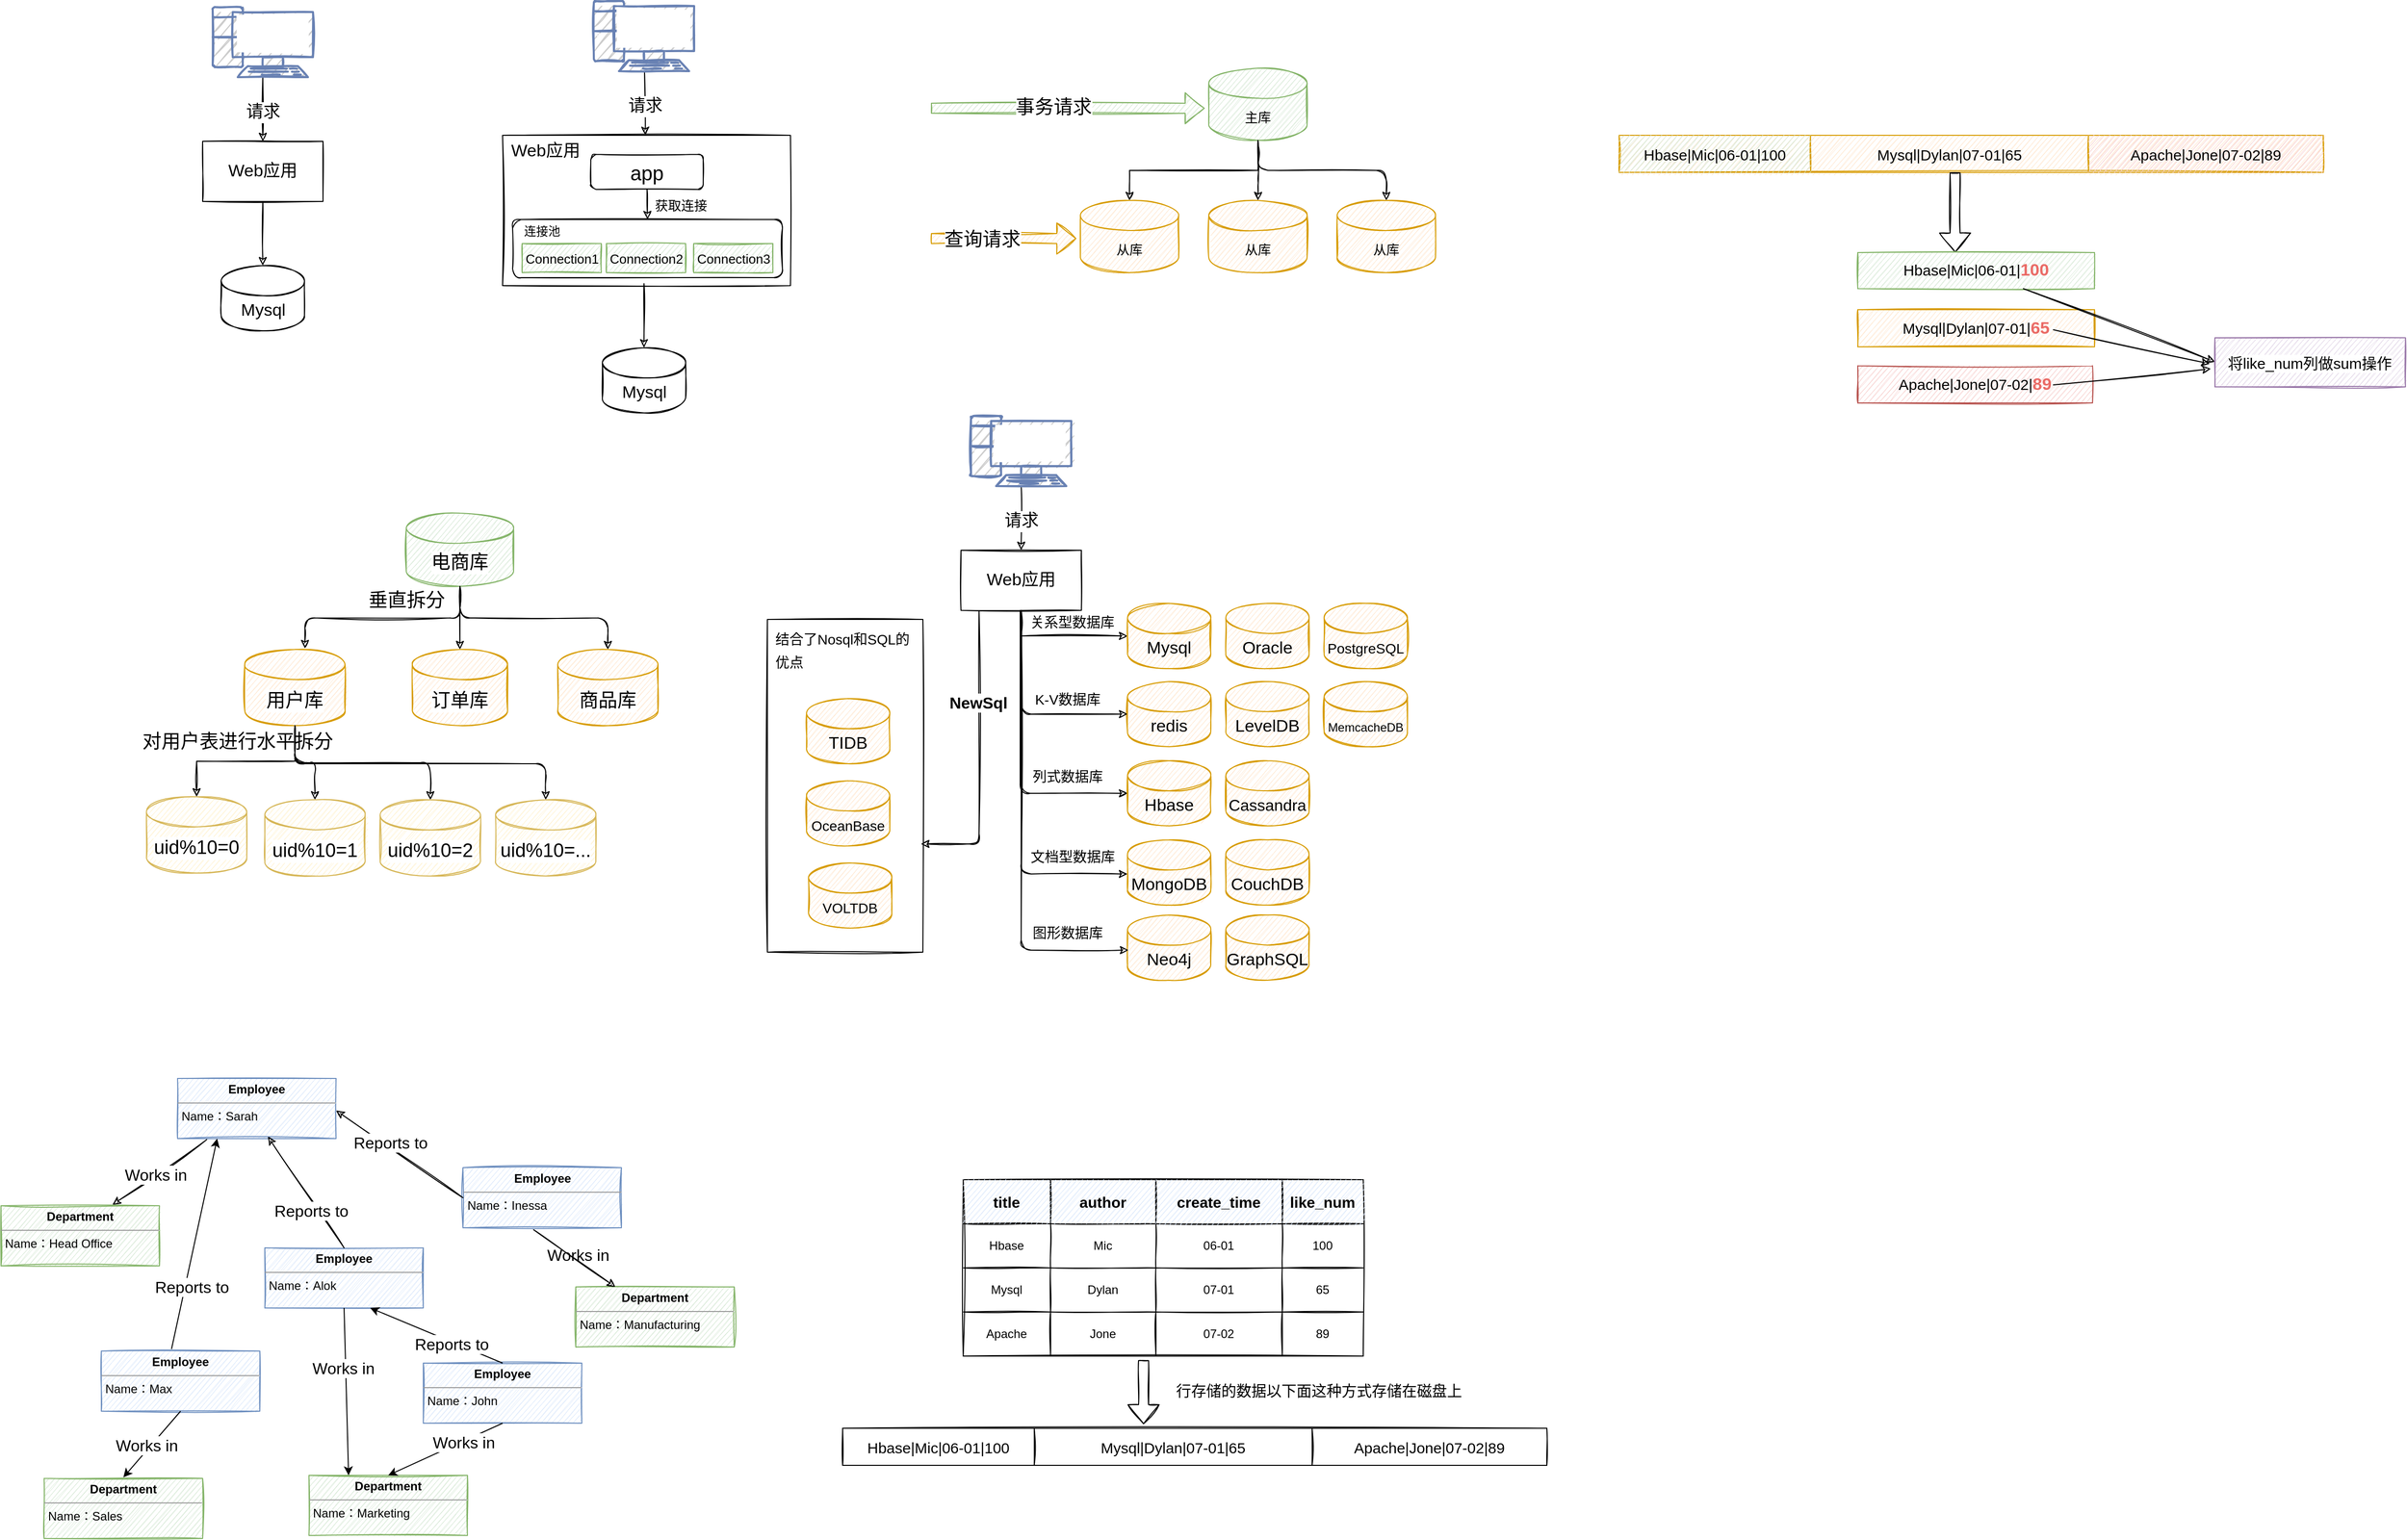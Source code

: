 <mxfile version="14.8.0" type="github">
  <diagram id="qKX1--xFgHHBexEKRUjf" name="Page-1">
    <mxGraphModel dx="1822" dy="762" grid="0" gridSize="10" guides="1" tooltips="1" connect="1" arrows="1" fold="1" page="0" pageScale="1" pageWidth="827" pageHeight="1169" math="0" shadow="0">
      <root>
        <mxCell id="0" />
        <mxCell id="1" parent="0" />
        <mxCell id="s5Ump-VfHsAbrPqj1HHM-192" value="" style="shape=table;html=1;whiteSpace=wrap;startSize=0;container=1;collapsible=0;childLayout=tableLayout;shadow=0;labelBackgroundColor=#ffffff;sketch=1;fontSize=15;align=left;fillColor=#f8cecc;strokeColor=#b85450;" vertex="1" parent="1">
          <mxGeometry x="1489" y="407" width="234" height="37" as="geometry" />
        </mxCell>
        <mxCell id="s5Ump-VfHsAbrPqj1HHM-193" value="" style="shape=partialRectangle;html=1;whiteSpace=wrap;collapsible=0;dropTarget=0;pointerEvents=0;fillColor=none;top=0;left=0;bottom=0;right=0;points=[[0,0.5],[1,0.5]];portConstraint=eastwest;" vertex="1" parent="s5Ump-VfHsAbrPqj1HHM-192">
          <mxGeometry width="234" height="37" as="geometry" />
        </mxCell>
        <mxCell id="s5Ump-VfHsAbrPqj1HHM-196" value="Apache|Jone|07-02|&lt;b&gt;&lt;font style=&quot;font-size: 17px&quot; color=&quot;#ea6b66&quot;&gt;89&lt;/font&gt;&lt;/b&gt;" style="shape=partialRectangle;html=1;whiteSpace=wrap;connectable=0;fillColor=none;top=0;left=0;bottom=0;right=0;overflow=hidden;fontSize=15;" vertex="1" parent="s5Ump-VfHsAbrPqj1HHM-193">
          <mxGeometry width="234" height="37" as="geometry" />
        </mxCell>
        <mxCell id="s5Ump-VfHsAbrPqj1HHM-95" value="" style="rounded=0;whiteSpace=wrap;html=1;shadow=0;labelBackgroundColor=none;sketch=1;fontSize=19;" vertex="1" parent="1">
          <mxGeometry x="402" y="660" width="155" height="332" as="geometry" />
        </mxCell>
        <mxCell id="s5Ump-VfHsAbrPqj1HHM-4" value="" style="rounded=0;orthogonalLoop=1;jettySize=auto;html=1;sketch=1;" edge="1" parent="1" source="s5Ump-VfHsAbrPqj1HHM-2" target="s5Ump-VfHsAbrPqj1HHM-3">
          <mxGeometry relative="1" as="geometry" />
        </mxCell>
        <mxCell id="s5Ump-VfHsAbrPqj1HHM-5" value="请求" style="edgeLabel;html=1;align=center;verticalAlign=middle;resizable=0;points=[];fontSize=17;" vertex="1" connectable="0" parent="s5Ump-VfHsAbrPqj1HHM-4">
          <mxGeometry x="-0.447" y="1" relative="1" as="geometry">
            <mxPoint x="-1" y="17" as="offset" />
          </mxGeometry>
        </mxCell>
        <mxCell id="s5Ump-VfHsAbrPqj1HHM-2" value="" style="fontColor=#0066CC;verticalAlign=top;verticalLabelPosition=bottom;labelPosition=center;align=center;html=1;outlineConnect=0;fillColor=#CCCCCC;strokeColor=#6881B3;gradientColor=none;gradientDirection=north;strokeWidth=2;shape=mxgraph.networks.pc;sketch=1;shadow=0;" vertex="1" parent="1">
          <mxGeometry x="-151" y="49" width="100" height="70" as="geometry" />
        </mxCell>
        <mxCell id="s5Ump-VfHsAbrPqj1HHM-7" value="" style="edgeStyle=none;rounded=0;sketch=1;orthogonalLoop=1;jettySize=auto;html=1;fontSize=17;" edge="1" parent="1" source="s5Ump-VfHsAbrPqj1HHM-3" target="s5Ump-VfHsAbrPqj1HHM-6">
          <mxGeometry relative="1" as="geometry" />
        </mxCell>
        <mxCell id="s5Ump-VfHsAbrPqj1HHM-3" value="&lt;font style=&quot;font-size: 17px&quot;&gt;Web应用&lt;/font&gt;" style="rounded=0;whiteSpace=wrap;html=1;shadow=0;sketch=1;" vertex="1" parent="1">
          <mxGeometry x="-161" y="183" width="120" height="60" as="geometry" />
        </mxCell>
        <mxCell id="s5Ump-VfHsAbrPqj1HHM-6" value="Mysql" style="shape=cylinder3;whiteSpace=wrap;html=1;boundedLbl=1;backgroundOutline=1;size=15;shadow=0;sketch=1;fontSize=17;" vertex="1" parent="1">
          <mxGeometry x="-142.5" y="307" width="83" height="65" as="geometry" />
        </mxCell>
        <mxCell id="s5Ump-VfHsAbrPqj1HHM-8" value="" style="rounded=0;orthogonalLoop=1;jettySize=auto;html=1;sketch=1;" edge="1" parent="1" source="s5Ump-VfHsAbrPqj1HHM-10" target="s5Ump-VfHsAbrPqj1HHM-12">
          <mxGeometry relative="1" as="geometry" />
        </mxCell>
        <mxCell id="s5Ump-VfHsAbrPqj1HHM-9" value="请求" style="edgeLabel;html=1;align=center;verticalAlign=middle;resizable=0;points=[];fontSize=17;" vertex="1" connectable="0" parent="s5Ump-VfHsAbrPqj1HHM-8">
          <mxGeometry x="-0.447" y="1" relative="1" as="geometry">
            <mxPoint x="-1" y="17" as="offset" />
          </mxGeometry>
        </mxCell>
        <mxCell id="s5Ump-VfHsAbrPqj1HHM-10" value="" style="fontColor=#0066CC;verticalAlign=top;verticalLabelPosition=bottom;labelPosition=center;align=center;html=1;outlineConnect=0;fillColor=#CCCCCC;strokeColor=#6881B3;gradientColor=none;gradientDirection=north;strokeWidth=2;shape=mxgraph.networks.pc;sketch=1;shadow=0;" vertex="1" parent="1">
          <mxGeometry x="229" y="43" width="100" height="70" as="geometry" />
        </mxCell>
        <mxCell id="s5Ump-VfHsAbrPqj1HHM-12" value="" style="rounded=0;whiteSpace=wrap;html=1;shadow=0;sketch=1;" vertex="1" parent="1">
          <mxGeometry x="138" y="177" width="287" height="150" as="geometry" />
        </mxCell>
        <mxCell id="s5Ump-VfHsAbrPqj1HHM-14" value="" style="edgeStyle=none;rounded=0;sketch=1;orthogonalLoop=1;jettySize=auto;html=1;fontSize=17;" edge="1" parent="1" target="s5Ump-VfHsAbrPqj1HHM-15">
          <mxGeometry relative="1" as="geometry">
            <mxPoint x="279" y="325" as="sourcePoint" />
          </mxGeometry>
        </mxCell>
        <mxCell id="s5Ump-VfHsAbrPqj1HHM-15" value="Mysql" style="shape=cylinder3;whiteSpace=wrap;html=1;boundedLbl=1;backgroundOutline=1;size=15;shadow=0;sketch=1;fontSize=17;" vertex="1" parent="1">
          <mxGeometry x="237.5" y="389" width="83" height="65" as="geometry" />
        </mxCell>
        <mxCell id="s5Ump-VfHsAbrPqj1HHM-16" value="&#xa;&#xa;&lt;span style=&quot;color: rgb(0, 0, 0); font-family: helvetica; font-size: 17px; font-style: normal; font-weight: 400; letter-spacing: normal; text-align: center; text-indent: 0px; text-transform: none; word-spacing: 0px; background-color: rgb(255, 255, 255); display: inline; float: none;&quot;&gt;Web应用&lt;/span&gt;&#xa;&#xa;" style="text;html=1;strokeColor=none;fillColor=none;align=center;verticalAlign=middle;whiteSpace=wrap;rounded=0;shadow=0;sketch=1;fontSize=17;" vertex="1" parent="1">
          <mxGeometry x="144" y="182" width="74" height="22" as="geometry" />
        </mxCell>
        <mxCell id="s5Ump-VfHsAbrPqj1HHM-17" value="" style="rounded=1;whiteSpace=wrap;html=1;shadow=0;sketch=1;fontSize=17;" vertex="1" parent="1">
          <mxGeometry x="148" y="261" width="269" height="58" as="geometry" />
        </mxCell>
        <mxCell id="s5Ump-VfHsAbrPqj1HHM-18" value="Connection1" style="rounded=0;whiteSpace=wrap;html=1;shadow=0;sketch=1;fontSize=13;fillColor=#d5e8d4;strokeColor=#82b366;" vertex="1" parent="1">
          <mxGeometry x="157.5" y="285" width="79" height="29" as="geometry" />
        </mxCell>
        <mxCell id="s5Ump-VfHsAbrPqj1HHM-19" value="Connection2" style="rounded=0;whiteSpace=wrap;html=1;shadow=0;sketch=1;fontSize=13;fillColor=#d5e8d4;strokeColor=#82b366;" vertex="1" parent="1">
          <mxGeometry x="241.5" y="285" width="79" height="29" as="geometry" />
        </mxCell>
        <mxCell id="s5Ump-VfHsAbrPqj1HHM-20" value="Connection3" style="rounded=0;whiteSpace=wrap;html=1;shadow=0;sketch=1;fontSize=13;fillColor=#d5e8d4;strokeColor=#82b366;" vertex="1" parent="1">
          <mxGeometry x="328.5" y="285" width="79" height="29" as="geometry" />
        </mxCell>
        <mxCell id="s5Ump-VfHsAbrPqj1HHM-24" value="&lt;font style=&quot;font-size: 12px&quot;&gt;连接池&lt;/font&gt;" style="text;html=1;strokeColor=none;fillColor=none;align=center;verticalAlign=middle;whiteSpace=wrap;rounded=0;shadow=0;sketch=1;fontSize=17;" vertex="1" parent="1">
          <mxGeometry x="155" y="263" width="45" height="18" as="geometry" />
        </mxCell>
        <mxCell id="s5Ump-VfHsAbrPqj1HHM-25" value="&lt;font style=&quot;font-size: 20px&quot;&gt;app&lt;/font&gt;" style="rounded=1;whiteSpace=wrap;html=1;shadow=0;sketch=1;fontSize=13;" vertex="1" parent="1">
          <mxGeometry x="226" y="196" width="112" height="35" as="geometry" />
        </mxCell>
        <mxCell id="s5Ump-VfHsAbrPqj1HHM-26" value="" style="endArrow=classic;html=1;fontSize=13;exitX=0.5;exitY=1;exitDx=0;exitDy=0;entryX=0.5;entryY=0;entryDx=0;entryDy=0;sketch=1;" edge="1" parent="1" source="s5Ump-VfHsAbrPqj1HHM-25" target="s5Ump-VfHsAbrPqj1HHM-17">
          <mxGeometry width="50" height="50" relative="1" as="geometry">
            <mxPoint x="581" y="278" as="sourcePoint" />
            <mxPoint x="631" y="228" as="targetPoint" />
          </mxGeometry>
        </mxCell>
        <mxCell id="s5Ump-VfHsAbrPqj1HHM-27" value="获取连接" style="text;html=1;strokeColor=none;fillColor=none;align=center;verticalAlign=middle;whiteSpace=wrap;rounded=0;shadow=0;sketch=1;fontSize=13;" vertex="1" parent="1">
          <mxGeometry x="284" y="246" width="64" height="1" as="geometry" />
        </mxCell>
        <mxCell id="s5Ump-VfHsAbrPqj1HHM-32" style="edgeStyle=orthogonalEdgeStyle;rounded=0;sketch=1;orthogonalLoop=1;jettySize=auto;html=1;exitX=0.5;exitY=1;exitDx=0;exitDy=0;exitPerimeter=0;entryX=0.5;entryY=0;entryDx=0;entryDy=0;entryPerimeter=0;fontSize=13;" edge="1" parent="1" source="s5Ump-VfHsAbrPqj1HHM-28" target="s5Ump-VfHsAbrPqj1HHM-29">
          <mxGeometry relative="1" as="geometry" />
        </mxCell>
        <mxCell id="s5Ump-VfHsAbrPqj1HHM-28" value="主库" style="shape=cylinder3;whiteSpace=wrap;html=1;boundedLbl=1;backgroundOutline=1;size=15;shadow=0;sketch=1;fontSize=13;fillColor=#d5e8d4;strokeColor=#82b366;" vertex="1" parent="1">
          <mxGeometry x="842" y="110" width="98" height="72" as="geometry" />
        </mxCell>
        <mxCell id="s5Ump-VfHsAbrPqj1HHM-29" value="从库" style="shape=cylinder3;whiteSpace=wrap;html=1;boundedLbl=1;backgroundOutline=1;size=15;shadow=0;sketch=1;fontSize=13;fillColor=#ffe6cc;strokeColor=#d79b00;" vertex="1" parent="1">
          <mxGeometry x="714" y="242" width="98" height="72" as="geometry" />
        </mxCell>
        <mxCell id="s5Ump-VfHsAbrPqj1HHM-30" value="从库" style="shape=cylinder3;whiteSpace=wrap;html=1;boundedLbl=1;backgroundOutline=1;size=15;shadow=0;sketch=1;fontSize=13;fillColor=#ffe6cc;strokeColor=#d79b00;" vertex="1" parent="1">
          <mxGeometry x="842" y="242" width="98" height="72" as="geometry" />
        </mxCell>
        <mxCell id="s5Ump-VfHsAbrPqj1HHM-31" value="从库" style="shape=cylinder3;whiteSpace=wrap;html=1;boundedLbl=1;backgroundOutline=1;size=15;shadow=0;sketch=1;fontSize=13;fillColor=#ffe6cc;strokeColor=#d79b00;" vertex="1" parent="1">
          <mxGeometry x="970" y="242" width="98" height="72" as="geometry" />
        </mxCell>
        <mxCell id="s5Ump-VfHsAbrPqj1HHM-35" value="" style="endArrow=classic;html=1;fontSize=13;entryX=0.5;entryY=0;entryDx=0;entryDy=0;entryPerimeter=0;edgeStyle=orthogonalEdgeStyle;sketch=1;" edge="1" parent="1" target="s5Ump-VfHsAbrPqj1HHM-30">
          <mxGeometry width="50" height="50" relative="1" as="geometry">
            <mxPoint x="891" y="186" as="sourcePoint" />
            <mxPoint x="1272" y="43" as="targetPoint" />
          </mxGeometry>
        </mxCell>
        <mxCell id="s5Ump-VfHsAbrPqj1HHM-36" value="" style="endArrow=classic;html=1;fontSize=13;exitX=0.5;exitY=1;exitDx=0;exitDy=0;exitPerimeter=0;entryX=0.5;entryY=0;entryDx=0;entryDy=0;entryPerimeter=0;edgeStyle=orthogonalEdgeStyle;sketch=1;" edge="1" parent="1" source="s5Ump-VfHsAbrPqj1HHM-28" target="s5Ump-VfHsAbrPqj1HHM-31">
          <mxGeometry width="50" height="50" relative="1" as="geometry">
            <mxPoint x="1222" y="93" as="sourcePoint" />
            <mxPoint x="1272" y="43" as="targetPoint" />
          </mxGeometry>
        </mxCell>
        <mxCell id="s5Ump-VfHsAbrPqj1HHM-39" value="" style="shape=flexArrow;endArrow=classic;html=1;fontSize=13;shadow=0;sketch=1;fillColor=#d5e8d4;strokeColor=#82b366;" edge="1" parent="1">
          <mxGeometry width="50" height="50" relative="1" as="geometry">
            <mxPoint x="565" y="150" as="sourcePoint" />
            <mxPoint x="838" y="150" as="targetPoint" />
          </mxGeometry>
        </mxCell>
        <mxCell id="s5Ump-VfHsAbrPqj1HHM-40" value="&lt;font style=&quot;font-size: 19px&quot;&gt;事务请求&lt;/font&gt;" style="edgeLabel;html=1;align=center;verticalAlign=middle;resizable=0;points=[];fontSize=13;labelBackgroundColor=#ffffff;" vertex="1" connectable="0" parent="s5Ump-VfHsAbrPqj1HHM-39">
          <mxGeometry x="-0.455" relative="1" as="geometry">
            <mxPoint x="47" y="-1" as="offset" />
          </mxGeometry>
        </mxCell>
        <mxCell id="s5Ump-VfHsAbrPqj1HHM-41" value="" style="shape=flexArrow;endArrow=classic;html=1;shadow=0;fontSize=13;sketch=1;fillColor=#ffe6cc;strokeColor=#d79b00;" edge="1" parent="1">
          <mxGeometry width="50" height="50" relative="1" as="geometry">
            <mxPoint x="565" y="280" as="sourcePoint" />
            <mxPoint x="710" y="280" as="targetPoint" />
          </mxGeometry>
        </mxCell>
        <mxCell id="s5Ump-VfHsAbrPqj1HHM-42" value="&lt;font style=&quot;font-size: 19px;&quot;&gt;查询请求&lt;/font&gt;" style="edgeLabel;html=1;align=center;verticalAlign=middle;resizable=0;points=[];fontSize=19;labelBackgroundColor=#ffffff;" vertex="1" connectable="0" parent="s5Ump-VfHsAbrPqj1HHM-41">
          <mxGeometry x="-0.3" y="-1" relative="1" as="geometry">
            <mxPoint as="offset" />
          </mxGeometry>
        </mxCell>
        <mxCell id="s5Ump-VfHsAbrPqj1HHM-45" value="电商库" style="shape=cylinder3;whiteSpace=wrap;html=1;boundedLbl=1;backgroundOutline=1;size=15;shadow=0;labelBackgroundColor=#ffffff;sketch=1;fontSize=19;fillColor=#d5e8d4;strokeColor=#82b366;" vertex="1" parent="1">
          <mxGeometry x="42" y="554" width="107" height="73" as="geometry" />
        </mxCell>
        <mxCell id="s5Ump-VfHsAbrPqj1HHM-56" value="" style="edgeStyle=orthogonalEdgeStyle;rounded=0;sketch=1;orthogonalLoop=1;jettySize=auto;html=1;shadow=0;fontSize=19;" edge="1" parent="1" source="s5Ump-VfHsAbrPqj1HHM-46" target="s5Ump-VfHsAbrPqj1HHM-55">
          <mxGeometry relative="1" as="geometry" />
        </mxCell>
        <mxCell id="s5Ump-VfHsAbrPqj1HHM-46" value="用户库" style="shape=cylinder3;whiteSpace=wrap;html=1;boundedLbl=1;backgroundOutline=1;size=15;shadow=0;labelBackgroundColor=#ffffff;sketch=1;fontSize=19;fillColor=#ffe6cc;strokeColor=#d79b00;" vertex="1" parent="1">
          <mxGeometry x="-119" y="690" width="100" height="76" as="geometry" />
        </mxCell>
        <mxCell id="s5Ump-VfHsAbrPqj1HHM-47" value="订单库" style="shape=cylinder3;whiteSpace=wrap;html=1;boundedLbl=1;backgroundOutline=1;size=15;shadow=0;labelBackgroundColor=#ffffff;sketch=1;fontSize=19;fillColor=#ffe6cc;strokeColor=#d79b00;" vertex="1" parent="1">
          <mxGeometry x="48" y="690" width="95" height="76" as="geometry" />
        </mxCell>
        <mxCell id="s5Ump-VfHsAbrPqj1HHM-48" value="商品库" style="shape=cylinder3;whiteSpace=wrap;html=1;boundedLbl=1;backgroundOutline=1;size=15;shadow=0;labelBackgroundColor=#ffffff;sketch=1;fontSize=19;fillColor=#ffe6cc;strokeColor=#d79b00;" vertex="1" parent="1">
          <mxGeometry x="193" y="690" width="100" height="76" as="geometry" />
        </mxCell>
        <mxCell id="s5Ump-VfHsAbrPqj1HHM-49" value="" style="endArrow=classic;html=1;shadow=0;fontSize=19;exitX=0.5;exitY=1;exitDx=0;exitDy=0;exitPerimeter=0;entryX=0.6;entryY=-0.013;entryDx=0;entryDy=0;entryPerimeter=0;edgeStyle=orthogonalEdgeStyle;sketch=1;" edge="1" parent="1" source="s5Ump-VfHsAbrPqj1HHM-45" target="s5Ump-VfHsAbrPqj1HHM-46">
          <mxGeometry width="50" height="50" relative="1" as="geometry">
            <mxPoint x="80" y="679" as="sourcePoint" />
            <mxPoint x="130" y="629" as="targetPoint" />
          </mxGeometry>
        </mxCell>
        <mxCell id="s5Ump-VfHsAbrPqj1HHM-50" value="" style="endArrow=classic;html=1;shadow=0;fontSize=19;exitX=0.5;exitY=1;exitDx=0;exitDy=0;exitPerimeter=0;entryX=0.5;entryY=0;entryDx=0;entryDy=0;entryPerimeter=0;edgeStyle=orthogonalEdgeStyle;sketch=1;" edge="1" parent="1" source="s5Ump-VfHsAbrPqj1HHM-45" target="s5Ump-VfHsAbrPqj1HHM-48">
          <mxGeometry width="50" height="50" relative="1" as="geometry">
            <mxPoint x="235" y="661" as="sourcePoint" />
            <mxPoint x="285" y="611" as="targetPoint" />
          </mxGeometry>
        </mxCell>
        <mxCell id="s5Ump-VfHsAbrPqj1HHM-51" value="" style="endArrow=classic;html=1;shadow=0;fontSize=19;exitX=0.5;exitY=1;exitDx=0;exitDy=0;exitPerimeter=0;entryX=0.5;entryY=0;entryDx=0;entryDy=0;entryPerimeter=0;sketch=1;" edge="1" parent="1" source="s5Ump-VfHsAbrPqj1HHM-45" target="s5Ump-VfHsAbrPqj1HHM-47">
          <mxGeometry width="50" height="50" relative="1" as="geometry">
            <mxPoint x="230" y="623" as="sourcePoint" />
            <mxPoint x="280" y="573" as="targetPoint" />
          </mxGeometry>
        </mxCell>
        <mxCell id="s5Ump-VfHsAbrPqj1HHM-52" value="垂直拆分" style="text;html=1;strokeColor=none;fillColor=none;align=center;verticalAlign=middle;whiteSpace=wrap;rounded=0;shadow=0;labelBackgroundColor=#ffffff;sketch=1;fontSize=19;" vertex="1" parent="1">
          <mxGeometry x="-5" y="634" width="95" height="13" as="geometry" />
        </mxCell>
        <mxCell id="s5Ump-VfHsAbrPqj1HHM-55" value="uid%10=0" style="shape=cylinder3;whiteSpace=wrap;html=1;boundedLbl=1;backgroundOutline=1;size=15;shadow=0;labelBackgroundColor=#ffffff;sketch=1;fontSize=19;fillColor=#fff2cc;strokeColor=#d6b656;" vertex="1" parent="1">
          <mxGeometry x="-217" y="837" width="100" height="76" as="geometry" />
        </mxCell>
        <mxCell id="s5Ump-VfHsAbrPqj1HHM-57" value="对用户表进行水平拆分" style="text;html=1;strokeColor=none;fillColor=none;align=center;verticalAlign=middle;whiteSpace=wrap;rounded=0;shadow=0;labelBackgroundColor=#ffffff;sketch=1;fontSize=19;" vertex="1" parent="1">
          <mxGeometry x="-227" y="773" width="202" height="17" as="geometry" />
        </mxCell>
        <mxCell id="s5Ump-VfHsAbrPqj1HHM-58" value="uid%10=1" style="shape=cylinder3;whiteSpace=wrap;html=1;boundedLbl=1;backgroundOutline=1;size=15;shadow=0;labelBackgroundColor=#ffffff;sketch=1;fontSize=19;fillColor=#fff2cc;strokeColor=#d6b656;" vertex="1" parent="1">
          <mxGeometry x="-99" y="840" width="100" height="76" as="geometry" />
        </mxCell>
        <mxCell id="s5Ump-VfHsAbrPqj1HHM-59" value="uid%10=2" style="shape=cylinder3;whiteSpace=wrap;html=1;boundedLbl=1;backgroundOutline=1;size=15;shadow=0;labelBackgroundColor=#ffffff;sketch=1;fontSize=19;fillColor=#fff2cc;strokeColor=#d6b656;" vertex="1" parent="1">
          <mxGeometry x="16" y="840" width="100" height="76" as="geometry" />
        </mxCell>
        <mxCell id="s5Ump-VfHsAbrPqj1HHM-60" value="uid%10=..." style="shape=cylinder3;whiteSpace=wrap;html=1;boundedLbl=1;backgroundOutline=1;size=15;shadow=0;labelBackgroundColor=#ffffff;sketch=1;fontSize=19;fillColor=#fff2cc;strokeColor=#d6b656;" vertex="1" parent="1">
          <mxGeometry x="131" y="840" width="100" height="76" as="geometry" />
        </mxCell>
        <mxCell id="s5Ump-VfHsAbrPqj1HHM-61" value="" style="endArrow=classic;html=1;shadow=0;fontSize=19;exitX=0.5;exitY=1;exitDx=0;exitDy=0;exitPerimeter=0;entryX=0.5;entryY=0;entryDx=0;entryDy=0;entryPerimeter=0;edgeStyle=orthogonalEdgeStyle;sketch=1;" edge="1" parent="1" source="s5Ump-VfHsAbrPqj1HHM-46" target="s5Ump-VfHsAbrPqj1HHM-58">
          <mxGeometry width="50" height="50" relative="1" as="geometry">
            <mxPoint x="14" y="809" as="sourcePoint" />
            <mxPoint x="64" y="759" as="targetPoint" />
          </mxGeometry>
        </mxCell>
        <mxCell id="s5Ump-VfHsAbrPqj1HHM-62" value="" style="endArrow=classic;html=1;shadow=0;fontSize=19;entryX=0.5;entryY=0;entryDx=0;entryDy=0;entryPerimeter=0;edgeStyle=orthogonalEdgeStyle;sketch=1;" edge="1" parent="1" target="s5Ump-VfHsAbrPqj1HHM-60">
          <mxGeometry width="50" height="50" relative="1" as="geometry">
            <mxPoint x="-69" y="768" as="sourcePoint" />
            <mxPoint x="384" y="604" as="targetPoint" />
            <Array as="points">
              <mxPoint x="-69" y="804" />
              <mxPoint x="181" y="804" />
            </Array>
          </mxGeometry>
        </mxCell>
        <mxCell id="s5Ump-VfHsAbrPqj1HHM-63" value="" style="endArrow=classic;html=1;shadow=0;fontSize=19;exitX=0.5;exitY=1;exitDx=0;exitDy=0;exitPerimeter=0;entryX=0.5;entryY=0;entryDx=0;entryDy=0;entryPerimeter=0;edgeStyle=orthogonalEdgeStyle;sketch=1;" edge="1" parent="1" source="s5Ump-VfHsAbrPqj1HHM-46" target="s5Ump-VfHsAbrPqj1HHM-59">
          <mxGeometry width="50" height="50" relative="1" as="geometry">
            <mxPoint x="334" y="654" as="sourcePoint" />
            <mxPoint x="384" y="604" as="targetPoint" />
          </mxGeometry>
        </mxCell>
        <mxCell id="s5Ump-VfHsAbrPqj1HHM-64" value="" style="rounded=0;orthogonalLoop=1;jettySize=auto;html=1;sketch=1;" edge="1" parent="1" source="s5Ump-VfHsAbrPqj1HHM-66" target="s5Ump-VfHsAbrPqj1HHM-68">
          <mxGeometry relative="1" as="geometry" />
        </mxCell>
        <mxCell id="s5Ump-VfHsAbrPqj1HHM-65" value="请求" style="edgeLabel;html=1;align=center;verticalAlign=middle;resizable=0;points=[];fontSize=17;" vertex="1" connectable="0" parent="s5Ump-VfHsAbrPqj1HHM-64">
          <mxGeometry x="-0.447" y="1" relative="1" as="geometry">
            <mxPoint x="-1" y="17" as="offset" />
          </mxGeometry>
        </mxCell>
        <mxCell id="s5Ump-VfHsAbrPqj1HHM-66" value="" style="fontColor=#0066CC;verticalAlign=top;verticalLabelPosition=bottom;labelPosition=center;align=center;html=1;outlineConnect=0;fillColor=#CCCCCC;strokeColor=#6881B3;gradientColor=none;gradientDirection=north;strokeWidth=2;shape=mxgraph.networks.pc;sketch=1;shadow=0;" vertex="1" parent="1">
          <mxGeometry x="605" y="457" width="100" height="70" as="geometry" />
        </mxCell>
        <mxCell id="s5Ump-VfHsAbrPqj1HHM-67" value="" style="edgeStyle=orthogonalEdgeStyle;rounded=0;sketch=1;orthogonalLoop=1;jettySize=auto;html=1;fontSize=17;exitX=0.5;exitY=1;exitDx=0;exitDy=0;" edge="1" parent="1" source="s5Ump-VfHsAbrPqj1HHM-68" target="s5Ump-VfHsAbrPqj1HHM-69">
          <mxGeometry relative="1" as="geometry" />
        </mxCell>
        <mxCell id="s5Ump-VfHsAbrPqj1HHM-68" value="&lt;font style=&quot;font-size: 17px&quot;&gt;Web应用&lt;/font&gt;" style="rounded=0;whiteSpace=wrap;html=1;shadow=0;sketch=1;" vertex="1" parent="1">
          <mxGeometry x="595" y="591" width="120" height="60" as="geometry" />
        </mxCell>
        <mxCell id="s5Ump-VfHsAbrPqj1HHM-69" value="Mysql" style="shape=cylinder3;whiteSpace=wrap;html=1;boundedLbl=1;backgroundOutline=1;size=15;shadow=0;sketch=1;fontSize=17;fillColor=#ffe6cc;strokeColor=#d79b00;" vertex="1" parent="1">
          <mxGeometry x="761" y="644" width="83" height="65" as="geometry" />
        </mxCell>
        <mxCell id="s5Ump-VfHsAbrPqj1HHM-70" value="redis" style="shape=cylinder3;whiteSpace=wrap;html=1;boundedLbl=1;backgroundOutline=1;size=15;shadow=0;sketch=1;fontSize=17;fillColor=#ffe6cc;strokeColor=#d79b00;" vertex="1" parent="1">
          <mxGeometry x="761" y="722" width="83" height="65" as="geometry" />
        </mxCell>
        <mxCell id="s5Ump-VfHsAbrPqj1HHM-71" value="LevelDB" style="shape=cylinder3;whiteSpace=wrap;html=1;boundedLbl=1;backgroundOutline=1;size=15;shadow=0;sketch=1;fontSize=17;fillColor=#ffe6cc;strokeColor=#d79b00;" vertex="1" parent="1">
          <mxGeometry x="859" y="722" width="83" height="65" as="geometry" />
        </mxCell>
        <mxCell id="s5Ump-VfHsAbrPqj1HHM-72" value="" style="endArrow=classic;html=1;shadow=0;fontSize=19;exitX=0.5;exitY=1;exitDx=0;exitDy=0;entryX=0;entryY=0.5;entryDx=0;entryDy=0;entryPerimeter=0;edgeStyle=orthogonalEdgeStyle;sketch=1;" edge="1" parent="1" source="s5Ump-VfHsAbrPqj1HHM-68" target="s5Ump-VfHsAbrPqj1HHM-70">
          <mxGeometry width="50" height="50" relative="1" as="geometry">
            <mxPoint x="671" y="792" as="sourcePoint" />
            <mxPoint x="721" y="742" as="targetPoint" />
          </mxGeometry>
        </mxCell>
        <mxCell id="s5Ump-VfHsAbrPqj1HHM-73" value="Hbase" style="shape=cylinder3;whiteSpace=wrap;html=1;boundedLbl=1;backgroundOutline=1;size=15;shadow=0;sketch=1;fontSize=17;fillColor=#ffe6cc;strokeColor=#d79b00;" vertex="1" parent="1">
          <mxGeometry x="761" y="801" width="83" height="65" as="geometry" />
        </mxCell>
        <mxCell id="s5Ump-VfHsAbrPqj1HHM-74" value="&lt;font style=&quot;font-size: 16px&quot;&gt;Cassandra&lt;/font&gt;" style="shape=cylinder3;whiteSpace=wrap;html=1;boundedLbl=1;backgroundOutline=1;size=15;shadow=0;sketch=1;fontSize=17;fillColor=#ffe6cc;strokeColor=#d79b00;" vertex="1" parent="1">
          <mxGeometry x="859" y="801" width="83" height="65" as="geometry" />
        </mxCell>
        <mxCell id="s5Ump-VfHsAbrPqj1HHM-75" value="MongoDB" style="shape=cylinder3;whiteSpace=wrap;html=1;boundedLbl=1;backgroundOutline=1;size=15;shadow=0;sketch=1;fontSize=17;fillColor=#ffe6cc;strokeColor=#d79b00;" vertex="1" parent="1">
          <mxGeometry x="761" y="880" width="83" height="65" as="geometry" />
        </mxCell>
        <mxCell id="s5Ump-VfHsAbrPqj1HHM-76" value="CouchDB" style="shape=cylinder3;whiteSpace=wrap;html=1;boundedLbl=1;backgroundOutline=1;size=15;shadow=0;sketch=1;fontSize=17;fillColor=#ffe6cc;strokeColor=#d79b00;" vertex="1" parent="1">
          <mxGeometry x="859" y="880" width="83" height="65" as="geometry" />
        </mxCell>
        <mxCell id="s5Ump-VfHsAbrPqj1HHM-77" value="&lt;font style=&quot;font-size: 12px&quot;&gt;MemcacheDB&lt;/font&gt;" style="shape=cylinder3;whiteSpace=wrap;html=1;boundedLbl=1;backgroundOutline=1;size=15;shadow=0;sketch=1;fontSize=17;fillColor=#ffe6cc;strokeColor=#d79b00;" vertex="1" parent="1">
          <mxGeometry x="957" y="722" width="83" height="65" as="geometry" />
        </mxCell>
        <mxCell id="s5Ump-VfHsAbrPqj1HHM-78" value="Neo4j" style="shape=cylinder3;whiteSpace=wrap;html=1;boundedLbl=1;backgroundOutline=1;size=15;shadow=0;sketch=1;fontSize=17;fillColor=#ffe6cc;strokeColor=#d79b00;" vertex="1" parent="1">
          <mxGeometry x="761" y="955" width="83" height="65" as="geometry" />
        </mxCell>
        <mxCell id="s5Ump-VfHsAbrPqj1HHM-79" value="GraphSQL" style="shape=cylinder3;whiteSpace=wrap;html=1;boundedLbl=1;backgroundOutline=1;size=15;shadow=0;sketch=1;fontSize=17;fillColor=#ffe6cc;strokeColor=#d79b00;" vertex="1" parent="1">
          <mxGeometry x="859" y="955" width="83" height="65" as="geometry" />
        </mxCell>
        <mxCell id="s5Ump-VfHsAbrPqj1HHM-81" value="" style="endArrow=classic;html=1;shadow=0;fontSize=19;exitX=0.5;exitY=1;exitDx=0;exitDy=0;entryX=0.012;entryY=0.538;entryDx=0;entryDy=0;entryPerimeter=0;edgeStyle=orthogonalEdgeStyle;sketch=1;" edge="1" parent="1" source="s5Ump-VfHsAbrPqj1HHM-68" target="s5Ump-VfHsAbrPqj1HHM-78">
          <mxGeometry width="50" height="50" relative="1" as="geometry">
            <mxPoint x="601" y="753" as="sourcePoint" />
            <mxPoint x="651" y="703" as="targetPoint" />
          </mxGeometry>
        </mxCell>
        <mxCell id="s5Ump-VfHsAbrPqj1HHM-82" value="" style="endArrow=classic;html=1;shadow=0;fontSize=19;entryX=0;entryY=0.523;entryDx=0;entryDy=0;entryPerimeter=0;edgeStyle=orthogonalEdgeStyle;sketch=1;" edge="1" parent="1" target="s5Ump-VfHsAbrPqj1HHM-75">
          <mxGeometry width="50" height="50" relative="1" as="geometry">
            <mxPoint x="655" y="654" as="sourcePoint" />
            <mxPoint x="560" y="709" as="targetPoint" />
            <Array as="points">
              <mxPoint x="655" y="914" />
            </Array>
          </mxGeometry>
        </mxCell>
        <mxCell id="s5Ump-VfHsAbrPqj1HHM-83" value="" style="endArrow=classic;html=1;shadow=0;fontSize=19;entryX=0;entryY=0.5;entryDx=0;entryDy=0;entryPerimeter=0;edgeStyle=orthogonalEdgeStyle;sketch=1;" edge="1" parent="1" target="s5Ump-VfHsAbrPqj1HHM-73">
          <mxGeometry width="50" height="50" relative="1" as="geometry">
            <mxPoint x="654" y="652" as="sourcePoint" />
            <mxPoint x="560" y="709" as="targetPoint" />
            <Array as="points">
              <mxPoint x="654" y="834" />
            </Array>
          </mxGeometry>
        </mxCell>
        <mxCell id="s5Ump-VfHsAbrPqj1HHM-84" value="&lt;font style=&quot;font-size: 14px&quot;&gt;关系型数据库&lt;/font&gt;" style="text;html=1;strokeColor=none;fillColor=none;align=center;verticalAlign=middle;whiteSpace=wrap;rounded=0;shadow=0;labelBackgroundColor=none;sketch=1;fontSize=19;" vertex="1" parent="1">
          <mxGeometry x="654" y="662" width="104" as="geometry" />
        </mxCell>
        <mxCell id="s5Ump-VfHsAbrPqj1HHM-85" value="Oracle" style="shape=cylinder3;whiteSpace=wrap;html=1;boundedLbl=1;backgroundOutline=1;size=15;shadow=0;sketch=1;fontSize=17;fillColor=#ffe6cc;strokeColor=#d79b00;" vertex="1" parent="1">
          <mxGeometry x="859" y="644" width="83" height="65" as="geometry" />
        </mxCell>
        <mxCell id="s5Ump-VfHsAbrPqj1HHM-86" value="&lt;font style=&quot;font-size: 14px&quot;&gt;PostgreSQL&lt;/font&gt;" style="shape=cylinder3;whiteSpace=wrap;html=1;boundedLbl=1;backgroundOutline=1;size=15;shadow=0;sketch=1;fontSize=17;fillColor=#ffe6cc;strokeColor=#d79b00;" vertex="1" parent="1">
          <mxGeometry x="957" y="644" width="83" height="65" as="geometry" />
        </mxCell>
        <mxCell id="s5Ump-VfHsAbrPqj1HHM-87" value="&lt;span style=&quot;font-size: 14px&quot;&gt;K-V数据库&lt;/span&gt;" style="text;html=1;strokeColor=none;fillColor=none;align=center;verticalAlign=middle;whiteSpace=wrap;rounded=0;shadow=0;labelBackgroundColor=none;sketch=1;fontSize=19;" vertex="1" parent="1">
          <mxGeometry x="665" y="739" width="73" as="geometry" />
        </mxCell>
        <mxCell id="s5Ump-VfHsAbrPqj1HHM-88" value="&lt;span style=&quot;font-size: 14px&quot;&gt;列式数据库&lt;/span&gt;" style="text;html=1;strokeColor=none;fillColor=none;align=center;verticalAlign=middle;whiteSpace=wrap;rounded=0;shadow=0;labelBackgroundColor=none;sketch=1;fontSize=19;" vertex="1" parent="1">
          <mxGeometry x="665" y="816" width="73" as="geometry" />
        </mxCell>
        <mxCell id="s5Ump-VfHsAbrPqj1HHM-89" value="&lt;span style=&quot;font-size: 14px&quot;&gt;文档型数据库&lt;/span&gt;" style="text;html=1;strokeColor=none;fillColor=none;align=center;verticalAlign=middle;whiteSpace=wrap;rounded=0;shadow=0;labelBackgroundColor=none;sketch=1;fontSize=19;" vertex="1" parent="1">
          <mxGeometry x="662" y="896" width="89" as="geometry" />
        </mxCell>
        <mxCell id="s5Ump-VfHsAbrPqj1HHM-90" value="&lt;span style=&quot;font-size: 14px&quot;&gt;图形数据库&lt;/span&gt;" style="text;html=1;strokeColor=none;fillColor=none;align=center;verticalAlign=middle;whiteSpace=wrap;rounded=0;shadow=0;labelBackgroundColor=none;sketch=1;fontSize=19;" vertex="1" parent="1">
          <mxGeometry x="657" y="972" width="89" as="geometry" />
        </mxCell>
        <mxCell id="s5Ump-VfHsAbrPqj1HHM-91" value="TIDB" style="shape=cylinder3;whiteSpace=wrap;html=1;boundedLbl=1;backgroundOutline=1;size=15;shadow=0;sketch=1;fontSize=17;fillColor=#ffe6cc;strokeColor=#d79b00;" vertex="1" parent="1">
          <mxGeometry x="441" y="739" width="83" height="65" as="geometry" />
        </mxCell>
        <mxCell id="s5Ump-VfHsAbrPqj1HHM-92" value="&lt;font style=&quot;font-size: 14px&quot;&gt;OceanBase&lt;/font&gt;" style="shape=cylinder3;whiteSpace=wrap;html=1;boundedLbl=1;backgroundOutline=1;size=15;shadow=0;sketch=1;fontSize=17;fillColor=#ffe6cc;strokeColor=#d79b00;" vertex="1" parent="1">
          <mxGeometry x="441" y="821" width="83" height="65" as="geometry" />
        </mxCell>
        <mxCell id="s5Ump-VfHsAbrPqj1HHM-94" value="" style="endArrow=classic;html=1;shadow=0;fontSize=19;edgeStyle=orthogonalEdgeStyle;sketch=1;" edge="1" parent="1">
          <mxGeometry width="50" height="50" relative="1" as="geometry">
            <mxPoint x="613" y="652" as="sourcePoint" />
            <mxPoint x="555" y="884" as="targetPoint" />
            <Array as="points">
              <mxPoint x="613" y="652" />
              <mxPoint x="613" y="884" />
            </Array>
          </mxGeometry>
        </mxCell>
        <mxCell id="s5Ump-VfHsAbrPqj1HHM-101" value="&lt;span style=&quot;font-weight: 700&quot;&gt;NewSql&lt;/span&gt;" style="edgeLabel;html=1;align=center;verticalAlign=middle;resizable=0;points=[];fontSize=16;" vertex="1" connectable="0" parent="s5Ump-VfHsAbrPqj1HHM-94">
          <mxGeometry x="-0.371" y="-1" relative="1" as="geometry">
            <mxPoint as="offset" />
          </mxGeometry>
        </mxCell>
        <mxCell id="s5Ump-VfHsAbrPqj1HHM-97" value="&lt;span style=&quot;font-size: 14px&quot;&gt;结合了Nosql和SQL的优点&lt;/span&gt;" style="text;html=1;strokeColor=none;fillColor=none;align=left;verticalAlign=middle;whiteSpace=wrap;rounded=0;shadow=0;labelBackgroundColor=none;sketch=1;fontSize=19;" vertex="1" parent="1">
          <mxGeometry x="408" y="690" width="149" as="geometry" />
        </mxCell>
        <mxCell id="s5Ump-VfHsAbrPqj1HHM-99" value="&lt;font style=&quot;font-size: 14px&quot;&gt;VOLTDB&lt;/font&gt;" style="shape=cylinder3;whiteSpace=wrap;html=1;boundedLbl=1;backgroundOutline=1;size=15;shadow=0;sketch=1;fontSize=17;fillColor=#ffe6cc;strokeColor=#d79b00;" vertex="1" parent="1">
          <mxGeometry x="443" y="903" width="83" height="65" as="geometry" />
        </mxCell>
        <mxCell id="s5Ump-VfHsAbrPqj1HHM-107" value="&lt;p style=&quot;margin: 0px ; margin-top: 4px ; text-align: center&quot;&gt;&lt;b&gt;Employee&lt;/b&gt;&lt;/p&gt;&lt;hr size=&quot;1&quot;&gt;&lt;p style=&quot;margin: 0px ; margin-left: 4px&quot;&gt;Name：Sarah&lt;/p&gt;" style="verticalAlign=top;align=left;overflow=fill;fontSize=12;fontFamily=Helvetica;html=1;shadow=0;labelBackgroundColor=none;sketch=1;fillColor=#dae8fc;strokeColor=#6c8ebf;" vertex="1" parent="1">
          <mxGeometry x="-186" y="1118" width="158" height="60" as="geometry" />
        </mxCell>
        <mxCell id="s5Ump-VfHsAbrPqj1HHM-108" value="&lt;p style=&quot;margin: 0px ; margin-top: 4px ; text-align: center&quot;&gt;&lt;b&gt;Department&lt;/b&gt;&lt;/p&gt;&lt;hr size=&quot;1&quot;&gt;&lt;p style=&quot;margin: 0px ; margin-left: 4px&quot;&gt;Name：Head Office&lt;/p&gt;" style="verticalAlign=top;align=left;overflow=fill;fontSize=12;fontFamily=Helvetica;html=1;shadow=0;labelBackgroundColor=none;sketch=1;fillColor=#d5e8d4;strokeColor=#82b366;" vertex="1" parent="1">
          <mxGeometry x="-362" y="1245" width="158" height="60" as="geometry" />
        </mxCell>
        <mxCell id="s5Ump-VfHsAbrPqj1HHM-109" value="&lt;p style=&quot;margin: 0px ; margin-top: 4px ; text-align: center&quot;&gt;&lt;b&gt;Employee&lt;/b&gt;&lt;/p&gt;&lt;hr size=&quot;1&quot;&gt;&lt;p style=&quot;margin: 0px ; margin-left: 4px&quot;&gt;Name：Alok&lt;/p&gt;" style="verticalAlign=top;align=left;overflow=fill;fontSize=12;fontFamily=Helvetica;html=1;shadow=0;labelBackgroundColor=none;sketch=1;fillColor=#dae8fc;strokeColor=#6c8ebf;" vertex="1" parent="1">
          <mxGeometry x="-99" y="1287" width="158" height="60" as="geometry" />
        </mxCell>
        <mxCell id="s5Ump-VfHsAbrPqj1HHM-110" value="&lt;p style=&quot;margin: 0px ; margin-top: 4px ; text-align: center&quot;&gt;&lt;b&gt;Employee&lt;/b&gt;&lt;/p&gt;&lt;hr size=&quot;1&quot;&gt;&lt;p style=&quot;margin: 0px ; margin-left: 4px&quot;&gt;Name：Inessa&lt;/p&gt;" style="verticalAlign=top;align=left;overflow=fill;fontSize=12;fontFamily=Helvetica;html=1;shadow=0;labelBackgroundColor=none;sketch=1;fillColor=#dae8fc;strokeColor=#6c8ebf;" vertex="1" parent="1">
          <mxGeometry x="98.5" y="1207" width="158" height="60" as="geometry" />
        </mxCell>
        <mxCell id="s5Ump-VfHsAbrPqj1HHM-111" value="&lt;p style=&quot;margin: 0px ; margin-top: 4px ; text-align: center&quot;&gt;&lt;b&gt;Department&lt;/b&gt;&lt;/p&gt;&lt;hr size=&quot;1&quot;&gt;&lt;p style=&quot;margin: 0px ; margin-left: 4px&quot;&gt;Name：Sales&lt;/p&gt;" style="verticalAlign=top;align=left;overflow=fill;fontSize=12;fontFamily=Helvetica;html=1;shadow=0;labelBackgroundColor=none;sketch=1;fillColor=#d5e8d4;strokeColor=#82b366;" vertex="1" parent="1">
          <mxGeometry x="-319" y="1517" width="158" height="60" as="geometry" />
        </mxCell>
        <mxCell id="s5Ump-VfHsAbrPqj1HHM-112" value="&lt;p style=&quot;margin: 0px ; margin-top: 4px ; text-align: center&quot;&gt;&lt;b&gt;Department&lt;/b&gt;&lt;/p&gt;&lt;hr size=&quot;1&quot;&gt;&lt;p style=&quot;margin: 0px ; margin-left: 4px&quot;&gt;Name：Marketing&lt;/p&gt;" style="verticalAlign=top;align=left;overflow=fill;fontSize=12;fontFamily=Helvetica;html=1;shadow=0;labelBackgroundColor=none;sketch=1;fillColor=#d5e8d4;strokeColor=#82b366;" vertex="1" parent="1">
          <mxGeometry x="-55" y="1514" width="158" height="60" as="geometry" />
        </mxCell>
        <mxCell id="s5Ump-VfHsAbrPqj1HHM-113" value="&lt;p style=&quot;margin: 0px ; margin-top: 4px ; text-align: center&quot;&gt;&lt;b&gt;Department&lt;/b&gt;&lt;/p&gt;&lt;hr size=&quot;1&quot;&gt;&lt;p style=&quot;margin: 0px ; margin-left: 4px&quot;&gt;Name：Manufacturing&lt;/p&gt;" style="verticalAlign=top;align=left;overflow=fill;fontSize=12;fontFamily=Helvetica;html=1;shadow=0;labelBackgroundColor=none;sketch=1;fillColor=#d5e8d4;strokeColor=#82b366;" vertex="1" parent="1">
          <mxGeometry x="211" y="1326" width="158" height="60" as="geometry" />
        </mxCell>
        <mxCell id="s5Ump-VfHsAbrPqj1HHM-114" value="&lt;p style=&quot;margin: 0px ; margin-top: 4px ; text-align: center&quot;&gt;&lt;b&gt;Employee&lt;/b&gt;&lt;/p&gt;&lt;hr size=&quot;1&quot;&gt;&lt;p style=&quot;margin: 0px ; margin-left: 4px&quot;&gt;Name：Max&lt;/p&gt;" style="verticalAlign=top;align=left;overflow=fill;fontSize=12;fontFamily=Helvetica;html=1;shadow=0;labelBackgroundColor=none;sketch=1;fillColor=#dae8fc;strokeColor=#6c8ebf;" vertex="1" parent="1">
          <mxGeometry x="-262" y="1390" width="158" height="60" as="geometry" />
        </mxCell>
        <mxCell id="s5Ump-VfHsAbrPqj1HHM-115" value="&lt;p style=&quot;margin: 0px ; margin-top: 4px ; text-align: center&quot;&gt;&lt;b&gt;Employee&lt;/b&gt;&lt;/p&gt;&lt;hr size=&quot;1&quot;&gt;&lt;p style=&quot;margin: 0px ; margin-left: 4px&quot;&gt;Name：John&lt;/p&gt;" style="verticalAlign=top;align=left;overflow=fill;fontSize=12;fontFamily=Helvetica;html=1;shadow=0;labelBackgroundColor=none;sketch=1;fillColor=#dae8fc;strokeColor=#6c8ebf;" vertex="1" parent="1">
          <mxGeometry x="59" y="1402" width="158" height="60" as="geometry" />
        </mxCell>
        <mxCell id="s5Ump-VfHsAbrPqj1HHM-116" value="" style="endArrow=classic;html=1;shadow=0;fontSize=16;exitX=0.446;exitY=1.033;exitDx=0;exitDy=0;exitPerimeter=0;entryX=0.25;entryY=0;entryDx=0;entryDy=0;sketch=1;" edge="1" parent="1" source="s5Ump-VfHsAbrPqj1HHM-110" target="s5Ump-VfHsAbrPqj1HHM-113">
          <mxGeometry width="50" height="50" relative="1" as="geometry">
            <mxPoint x="146" y="1355" as="sourcePoint" />
            <mxPoint x="196" y="1305" as="targetPoint" />
          </mxGeometry>
        </mxCell>
        <mxCell id="s5Ump-VfHsAbrPqj1HHM-117" value="" style="endArrow=classic;html=1;shadow=0;fontSize=16;exitX=0;exitY=0.5;exitDx=0;exitDy=0;entryX=1;entryY=0.533;entryDx=0;entryDy=0;sketch=1;entryPerimeter=0;" edge="1" parent="1" source="s5Ump-VfHsAbrPqj1HHM-110" target="s5Ump-VfHsAbrPqj1HHM-107">
          <mxGeometry width="50" height="50" relative="1" as="geometry">
            <mxPoint x="178.968" y="1278.98" as="sourcePoint" />
            <mxPoint x="260.5" y="1336" as="targetPoint" />
          </mxGeometry>
        </mxCell>
        <mxCell id="s5Ump-VfHsAbrPqj1HHM-118" value="Reports to" style="edgeLabel;html=1;align=center;verticalAlign=middle;resizable=0;points=[];fontSize=16;" vertex="1" connectable="0" parent="s5Ump-VfHsAbrPqj1HHM-117">
          <mxGeometry x="0.195" y="-4" relative="1" as="geometry">
            <mxPoint as="offset" />
          </mxGeometry>
        </mxCell>
        <mxCell id="s5Ump-VfHsAbrPqj1HHM-119" value="Works in" style="text;html=1;align=center;verticalAlign=middle;resizable=0;points=[];autosize=1;strokeColor=none;fontSize=16;" vertex="1" parent="1">
          <mxGeometry x="177" y="1282" width="72" height="23" as="geometry" />
        </mxCell>
        <mxCell id="s5Ump-VfHsAbrPqj1HHM-120" value="" style="endArrow=classic;html=1;shadow=0;fontSize=16;exitX=0.5;exitY=0;exitDx=0;exitDy=0;sketch=1;" edge="1" parent="1" source="s5Ump-VfHsAbrPqj1HHM-109">
          <mxGeometry width="50" height="50" relative="1" as="geometry">
            <mxPoint x="-102" y="1260" as="sourcePoint" />
            <mxPoint x="-96" y="1176" as="targetPoint" />
          </mxGeometry>
        </mxCell>
        <mxCell id="s5Ump-VfHsAbrPqj1HHM-121" value="Reports to" style="text;html=1;align=center;verticalAlign=middle;resizable=0;points=[];autosize=1;strokeColor=none;fontSize=16;labelBackgroundColor=#ffffff;" vertex="1" parent="1">
          <mxGeometry x="-95" y="1238" width="84" height="23" as="geometry" />
        </mxCell>
        <mxCell id="s5Ump-VfHsAbrPqj1HHM-122" value="" style="endArrow=classic;html=1;shadow=0;fontSize=16;entryX=0.25;entryY=1;entryDx=0;entryDy=0;exitX=0.443;exitY=-0.033;exitDx=0;exitDy=0;exitPerimeter=0;" edge="1" parent="1" source="s5Ump-VfHsAbrPqj1HHM-114" target="s5Ump-VfHsAbrPqj1HHM-107">
          <mxGeometry width="50" height="50" relative="1" as="geometry">
            <mxPoint x="146" y="1355" as="sourcePoint" />
            <mxPoint x="196" y="1305" as="targetPoint" />
          </mxGeometry>
        </mxCell>
        <mxCell id="s5Ump-VfHsAbrPqj1HHM-123" value="Reports to" style="edgeLabel;html=1;align=center;verticalAlign=middle;resizable=0;points=[];fontSize=16;" vertex="1" connectable="0" parent="s5Ump-VfHsAbrPqj1HHM-122">
          <mxGeometry x="-0.172" y="-4" relative="1" as="geometry">
            <mxPoint x="-3" y="24" as="offset" />
          </mxGeometry>
        </mxCell>
        <mxCell id="s5Ump-VfHsAbrPqj1HHM-124" value="" style="endArrow=classic;html=1;shadow=0;fontSize=16;exitX=0.184;exitY=1.017;exitDx=0;exitDy=0;exitPerimeter=0;entryX=0.703;entryY=-0.017;entryDx=0;entryDy=0;entryPerimeter=0;sketch=1;" edge="1" parent="1" source="s5Ump-VfHsAbrPqj1HHM-107" target="s5Ump-VfHsAbrPqj1HHM-108">
          <mxGeometry width="50" height="50" relative="1" as="geometry">
            <mxPoint x="-352" y="1194" as="sourcePoint" />
            <mxPoint x="-302" y="1144" as="targetPoint" />
          </mxGeometry>
        </mxCell>
        <mxCell id="s5Ump-VfHsAbrPqj1HHM-125" value="Works in" style="edgeLabel;html=1;align=center;verticalAlign=middle;resizable=0;points=[];fontSize=16;" vertex="1" connectable="0" parent="s5Ump-VfHsAbrPqj1HHM-124">
          <mxGeometry x="0.268" y="1" relative="1" as="geometry">
            <mxPoint x="8" y="-7" as="offset" />
          </mxGeometry>
        </mxCell>
        <mxCell id="s5Ump-VfHsAbrPqj1HHM-126" value="" style="endArrow=classic;html=1;shadow=0;fontSize=16;exitX=0.5;exitY=1;exitDx=0;exitDy=0;" edge="1" parent="1" source="s5Ump-VfHsAbrPqj1HHM-114">
          <mxGeometry width="50" height="50" relative="1" as="geometry">
            <mxPoint x="-380" y="1475" as="sourcePoint" />
            <mxPoint x="-240" y="1516" as="targetPoint" />
          </mxGeometry>
        </mxCell>
        <mxCell id="s5Ump-VfHsAbrPqj1HHM-127" value="Works in" style="edgeLabel;html=1;align=center;verticalAlign=middle;resizable=0;points=[];fontSize=16;" vertex="1" connectable="0" parent="s5Ump-VfHsAbrPqj1HHM-126">
          <mxGeometry x="0.363" y="-2" relative="1" as="geometry">
            <mxPoint x="6" y="-10" as="offset" />
          </mxGeometry>
        </mxCell>
        <mxCell id="s5Ump-VfHsAbrPqj1HHM-128" value="" style="endArrow=classic;html=1;shadow=0;fontSize=16;exitX=0.5;exitY=1;exitDx=0;exitDy=0;entryX=0.25;entryY=0;entryDx=0;entryDy=0;" edge="1" parent="1" source="s5Ump-VfHsAbrPqj1HHM-109" target="s5Ump-VfHsAbrPqj1HHM-112">
          <mxGeometry width="50" height="50" relative="1" as="geometry">
            <mxPoint x="-35" y="1449" as="sourcePoint" />
            <mxPoint x="15" y="1399" as="targetPoint" />
          </mxGeometry>
        </mxCell>
        <mxCell id="s5Ump-VfHsAbrPqj1HHM-129" value="Works in" style="edgeLabel;html=1;align=center;verticalAlign=middle;resizable=0;points=[];fontSize=16;" vertex="1" connectable="0" parent="s5Ump-VfHsAbrPqj1HHM-128">
          <mxGeometry x="-0.289" y="-3" relative="1" as="geometry">
            <mxPoint as="offset" />
          </mxGeometry>
        </mxCell>
        <mxCell id="s5Ump-VfHsAbrPqj1HHM-130" value="" style="endArrow=classic;html=1;shadow=0;fontSize=16;entryX=0.665;entryY=1;entryDx=0;entryDy=0;entryPerimeter=0;exitX=0.5;exitY=0;exitDx=0;exitDy=0;" edge="1" parent="1" source="s5Ump-VfHsAbrPqj1HHM-115" target="s5Ump-VfHsAbrPqj1HHM-109">
          <mxGeometry width="50" height="50" relative="1" as="geometry">
            <mxPoint x="250" y="1549" as="sourcePoint" />
            <mxPoint x="300" y="1499" as="targetPoint" />
          </mxGeometry>
        </mxCell>
        <mxCell id="s5Ump-VfHsAbrPqj1HHM-131" value="Reports to" style="edgeLabel;html=1;align=center;verticalAlign=middle;resizable=0;points=[];fontSize=16;" vertex="1" connectable="0" parent="s5Ump-VfHsAbrPqj1HHM-130">
          <mxGeometry x="-0.239" y="2" relative="1" as="geometry">
            <mxPoint as="offset" />
          </mxGeometry>
        </mxCell>
        <mxCell id="s5Ump-VfHsAbrPqj1HHM-132" value="" style="endArrow=classic;html=1;shadow=0;fontSize=16;exitX=0.5;exitY=1;exitDx=0;exitDy=0;entryX=0.5;entryY=0;entryDx=0;entryDy=0;" edge="1" parent="1" source="s5Ump-VfHsAbrPqj1HHM-115" target="s5Ump-VfHsAbrPqj1HHM-112">
          <mxGeometry width="50" height="50" relative="1" as="geometry">
            <mxPoint x="251" y="1547" as="sourcePoint" />
            <mxPoint x="301" y="1497" as="targetPoint" />
          </mxGeometry>
        </mxCell>
        <mxCell id="s5Ump-VfHsAbrPqj1HHM-133" value="Works in" style="edgeLabel;html=1;align=center;verticalAlign=middle;resizable=0;points=[];fontSize=16;" vertex="1" connectable="0" parent="s5Ump-VfHsAbrPqj1HHM-132">
          <mxGeometry x="-0.308" y="1" relative="1" as="geometry">
            <mxPoint as="offset" />
          </mxGeometry>
        </mxCell>
        <mxCell id="s5Ump-VfHsAbrPqj1HHM-134" value="" style="shape=table;html=1;whiteSpace=wrap;startSize=0;container=1;collapsible=0;childLayout=tableLayout;shadow=0;labelBackgroundColor=#ffffff;sketch=1;fontSize=16;align=left;" vertex="1" parent="1">
          <mxGeometry x="597.25" y="1219" width="398.75" height="176" as="geometry" />
        </mxCell>
        <mxCell id="s5Ump-VfHsAbrPqj1HHM-135" value="" style="shape=partialRectangle;html=1;whiteSpace=wrap;collapsible=0;dropTarget=0;pointerEvents=0;fillColor=none;top=0;left=0;bottom=0;right=0;points=[[0,0.5],[1,0.5]];portConstraint=eastwest;" vertex="1" parent="s5Ump-VfHsAbrPqj1HHM-134">
          <mxGeometry width="398.75" height="44" as="geometry" />
        </mxCell>
        <mxCell id="s5Ump-VfHsAbrPqj1HHM-136" value="title" style="shape=partialRectangle;html=1;whiteSpace=wrap;connectable=0;fillColor=#dae8fc;top=0;left=0;bottom=0;right=0;overflow=hidden;fontStyle=1;strokeColor=#6c8ebf;sketch=1;fontSize=15;" vertex="1" parent="s5Ump-VfHsAbrPqj1HHM-135">
          <mxGeometry width="87" height="44" as="geometry" />
        </mxCell>
        <mxCell id="s5Ump-VfHsAbrPqj1HHM-137" value="author" style="shape=partialRectangle;html=1;whiteSpace=wrap;connectable=0;fillColor=#dae8fc;top=0;left=0;bottom=0;right=0;overflow=hidden;fontStyle=1;strokeColor=#6c8ebf;sketch=1;fontSize=15;" vertex="1" parent="s5Ump-VfHsAbrPqj1HHM-135">
          <mxGeometry x="87" width="105" height="44" as="geometry" />
        </mxCell>
        <mxCell id="s5Ump-VfHsAbrPqj1HHM-138" value="create_time" style="shape=partialRectangle;html=1;whiteSpace=wrap;connectable=0;fillColor=#dae8fc;top=0;left=0;bottom=0;right=0;overflow=hidden;fontStyle=1;strokeColor=#6c8ebf;sketch=1;fontSize=15;" vertex="1" parent="s5Ump-VfHsAbrPqj1HHM-135">
          <mxGeometry x="192" width="126" height="44" as="geometry" />
        </mxCell>
        <mxCell id="s5Ump-VfHsAbrPqj1HHM-151" value="like_num" style="shape=partialRectangle;html=1;whiteSpace=wrap;connectable=0;fillColor=#dae8fc;top=0;left=0;bottom=0;right=0;overflow=hidden;fontStyle=1;strokeColor=#6c8ebf;sketch=1;fontSize=15;" vertex="1" parent="s5Ump-VfHsAbrPqj1HHM-135">
          <mxGeometry x="318" width="81" height="44" as="geometry" />
        </mxCell>
        <mxCell id="s5Ump-VfHsAbrPqj1HHM-139" value="" style="shape=partialRectangle;html=1;whiteSpace=wrap;collapsible=0;dropTarget=0;pointerEvents=0;fillColor=none;top=0;left=0;bottom=0;right=0;points=[[0,0.5],[1,0.5]];portConstraint=eastwest;" vertex="1" parent="s5Ump-VfHsAbrPqj1HHM-134">
          <mxGeometry y="44" width="398.75" height="44" as="geometry" />
        </mxCell>
        <mxCell id="s5Ump-VfHsAbrPqj1HHM-140" value="Hbase" style="shape=partialRectangle;html=1;whiteSpace=wrap;connectable=0;fillColor=none;top=0;left=0;bottom=0;right=0;overflow=hidden;" vertex="1" parent="s5Ump-VfHsAbrPqj1HHM-139">
          <mxGeometry width="87" height="44" as="geometry" />
        </mxCell>
        <mxCell id="s5Ump-VfHsAbrPqj1HHM-141" value="Mic" style="shape=partialRectangle;html=1;whiteSpace=wrap;connectable=0;fillColor=none;top=0;left=0;bottom=0;right=0;overflow=hidden;" vertex="1" parent="s5Ump-VfHsAbrPqj1HHM-139">
          <mxGeometry x="87" width="105" height="44" as="geometry" />
        </mxCell>
        <mxCell id="s5Ump-VfHsAbrPqj1HHM-142" value="06-01" style="shape=partialRectangle;html=1;whiteSpace=wrap;connectable=0;fillColor=none;top=0;left=0;bottom=0;right=0;overflow=hidden;" vertex="1" parent="s5Ump-VfHsAbrPqj1HHM-139">
          <mxGeometry x="192" width="126" height="44" as="geometry" />
        </mxCell>
        <mxCell id="s5Ump-VfHsAbrPqj1HHM-152" value="100" style="shape=partialRectangle;html=1;whiteSpace=wrap;connectable=0;fillColor=none;top=0;left=0;bottom=0;right=0;overflow=hidden;" vertex="1" parent="s5Ump-VfHsAbrPqj1HHM-139">
          <mxGeometry x="318" width="81" height="44" as="geometry" />
        </mxCell>
        <mxCell id="s5Ump-VfHsAbrPqj1HHM-143" value="" style="shape=partialRectangle;html=1;whiteSpace=wrap;collapsible=0;dropTarget=0;pointerEvents=0;fillColor=none;top=0;left=0;bottom=0;right=0;points=[[0,0.5],[1,0.5]];portConstraint=eastwest;" vertex="1" parent="s5Ump-VfHsAbrPqj1HHM-134">
          <mxGeometry y="88" width="398.75" height="44" as="geometry" />
        </mxCell>
        <mxCell id="s5Ump-VfHsAbrPqj1HHM-144" value="Mysql" style="shape=partialRectangle;html=1;whiteSpace=wrap;connectable=0;fillColor=none;top=0;left=0;bottom=0;right=0;overflow=hidden;" vertex="1" parent="s5Ump-VfHsAbrPqj1HHM-143">
          <mxGeometry width="87" height="44" as="geometry" />
        </mxCell>
        <mxCell id="s5Ump-VfHsAbrPqj1HHM-145" value="Dylan" style="shape=partialRectangle;html=1;whiteSpace=wrap;connectable=0;fillColor=none;top=0;left=0;bottom=0;right=0;overflow=hidden;" vertex="1" parent="s5Ump-VfHsAbrPqj1HHM-143">
          <mxGeometry x="87" width="105" height="44" as="geometry" />
        </mxCell>
        <mxCell id="s5Ump-VfHsAbrPqj1HHM-146" value="07-01" style="shape=partialRectangle;html=1;whiteSpace=wrap;connectable=0;fillColor=none;top=0;left=0;bottom=0;right=0;overflow=hidden;" vertex="1" parent="s5Ump-VfHsAbrPqj1HHM-143">
          <mxGeometry x="192" width="126" height="44" as="geometry" />
        </mxCell>
        <mxCell id="s5Ump-VfHsAbrPqj1HHM-153" value="65" style="shape=partialRectangle;html=1;whiteSpace=wrap;connectable=0;fillColor=none;top=0;left=0;bottom=0;right=0;overflow=hidden;" vertex="1" parent="s5Ump-VfHsAbrPqj1HHM-143">
          <mxGeometry x="318" width="81" height="44" as="geometry" />
        </mxCell>
        <mxCell id="s5Ump-VfHsAbrPqj1HHM-154" value="" style="shape=partialRectangle;html=1;whiteSpace=wrap;collapsible=0;dropTarget=0;pointerEvents=0;fillColor=none;top=0;left=0;bottom=0;right=0;points=[[0,0.5],[1,0.5]];portConstraint=eastwest;" vertex="1" parent="s5Ump-VfHsAbrPqj1HHM-134">
          <mxGeometry y="132" width="398.75" height="44" as="geometry" />
        </mxCell>
        <mxCell id="s5Ump-VfHsAbrPqj1HHM-155" value="Apache" style="shape=partialRectangle;html=1;whiteSpace=wrap;connectable=0;fillColor=none;top=0;left=0;bottom=0;right=0;overflow=hidden;" vertex="1" parent="s5Ump-VfHsAbrPqj1HHM-154">
          <mxGeometry width="87" height="44" as="geometry" />
        </mxCell>
        <mxCell id="s5Ump-VfHsAbrPqj1HHM-156" value="Jone" style="shape=partialRectangle;html=1;whiteSpace=wrap;connectable=0;fillColor=none;top=0;left=0;bottom=0;right=0;overflow=hidden;" vertex="1" parent="s5Ump-VfHsAbrPqj1HHM-154">
          <mxGeometry x="87" width="105" height="44" as="geometry" />
        </mxCell>
        <mxCell id="s5Ump-VfHsAbrPqj1HHM-157" value="07-02" style="shape=partialRectangle;html=1;whiteSpace=wrap;connectable=0;fillColor=none;top=0;left=0;bottom=0;right=0;overflow=hidden;" vertex="1" parent="s5Ump-VfHsAbrPqj1HHM-154">
          <mxGeometry x="192" width="126" height="44" as="geometry" />
        </mxCell>
        <mxCell id="s5Ump-VfHsAbrPqj1HHM-158" value="89" style="shape=partialRectangle;html=1;whiteSpace=wrap;connectable=0;fillColor=none;top=0;left=0;bottom=0;right=0;overflow=hidden;" vertex="1" parent="s5Ump-VfHsAbrPqj1HHM-154">
          <mxGeometry x="318" width="81" height="44" as="geometry" />
        </mxCell>
        <mxCell id="s5Ump-VfHsAbrPqj1HHM-159" value="" style="shape=table;html=1;whiteSpace=wrap;startSize=0;container=1;collapsible=0;childLayout=tableLayout;shadow=0;labelBackgroundColor=#ffffff;sketch=1;fontSize=15;align=left;" vertex="1" parent="1">
          <mxGeometry x="477" y="1467" width="702" height="37" as="geometry" />
        </mxCell>
        <mxCell id="s5Ump-VfHsAbrPqj1HHM-160" value="" style="shape=partialRectangle;html=1;whiteSpace=wrap;collapsible=0;dropTarget=0;pointerEvents=0;fillColor=none;top=0;left=0;bottom=0;right=0;points=[[0,0.5],[1,0.5]];portConstraint=eastwest;" vertex="1" parent="s5Ump-VfHsAbrPqj1HHM-159">
          <mxGeometry width="702" height="37" as="geometry" />
        </mxCell>
        <mxCell id="s5Ump-VfHsAbrPqj1HHM-161" value="Hbase|Mic|06-01|100" style="shape=partialRectangle;html=1;whiteSpace=wrap;connectable=0;fillColor=none;top=0;left=0;bottom=0;right=0;overflow=hidden;fontSize=15;" vertex="1" parent="s5Ump-VfHsAbrPqj1HHM-160">
          <mxGeometry width="191" height="37" as="geometry" />
        </mxCell>
        <mxCell id="s5Ump-VfHsAbrPqj1HHM-162" value="Mysql|Dylan|07-01|65" style="shape=partialRectangle;html=1;whiteSpace=wrap;connectable=0;fillColor=none;top=0;left=0;bottom=0;right=0;overflow=hidden;fontSize=15;" vertex="1" parent="s5Ump-VfHsAbrPqj1HHM-160">
          <mxGeometry x="191" width="277" height="37" as="geometry" />
        </mxCell>
        <mxCell id="s5Ump-VfHsAbrPqj1HHM-163" value="Apache|Jone|07-02|89" style="shape=partialRectangle;html=1;whiteSpace=wrap;connectable=0;fillColor=none;top=0;left=0;bottom=0;right=0;overflow=hidden;fontSize=15;" vertex="1" parent="s5Ump-VfHsAbrPqj1HHM-160">
          <mxGeometry x="468" width="234" height="37" as="geometry" />
        </mxCell>
        <mxCell id="s5Ump-VfHsAbrPqj1HHM-172" value="" style="shape=flexArrow;endArrow=classic;html=1;shadow=0;fontSize=15;sketch=1;" edge="1" parent="1">
          <mxGeometry width="50" height="50" relative="1" as="geometry">
            <mxPoint x="777" y="1399" as="sourcePoint" />
            <mxPoint x="777" y="1463" as="targetPoint" />
          </mxGeometry>
        </mxCell>
        <mxCell id="s5Ump-VfHsAbrPqj1HHM-173" value="行存储的数据以下面这种方式存储在磁盘上" style="text;html=1;strokeColor=none;fillColor=none;align=center;verticalAlign=middle;whiteSpace=wrap;rounded=0;shadow=0;labelBackgroundColor=#ffffff;sketch=1;fontSize=15;" vertex="1" parent="1">
          <mxGeometry x="792" y="1416" width="320" height="25" as="geometry" />
        </mxCell>
        <mxCell id="s5Ump-VfHsAbrPqj1HHM-175" value="" style="shape=table;html=1;whiteSpace=wrap;startSize=0;container=1;collapsible=0;childLayout=tableLayout;shadow=0;labelBackgroundColor=#ffffff;sketch=1;fontSize=15;align=left;fillColor=#ffe6cc;strokeColor=#d79b00;" vertex="1" parent="1">
          <mxGeometry x="1251" y="177" width="702" height="37" as="geometry" />
        </mxCell>
        <mxCell id="s5Ump-VfHsAbrPqj1HHM-176" value="" style="shape=partialRectangle;html=1;whiteSpace=wrap;collapsible=0;dropTarget=0;pointerEvents=0;fillColor=none;top=0;left=0;bottom=0;right=0;points=[[0,0.5],[1,0.5]];portConstraint=eastwest;" vertex="1" parent="s5Ump-VfHsAbrPqj1HHM-175">
          <mxGeometry width="702" height="37" as="geometry" />
        </mxCell>
        <mxCell id="s5Ump-VfHsAbrPqj1HHM-177" value="Hbase|Mic|06-01|100" style="shape=partialRectangle;html=1;whiteSpace=wrap;connectable=0;fillColor=#d5e8d4;top=0;left=0;bottom=0;right=0;overflow=hidden;fontSize=15;strokeColor=#82b366;sketch=1;" vertex="1" parent="s5Ump-VfHsAbrPqj1HHM-176">
          <mxGeometry width="191" height="37" as="geometry" />
        </mxCell>
        <mxCell id="s5Ump-VfHsAbrPqj1HHM-178" value="Mysql|Dylan|07-01|65" style="shape=partialRectangle;html=1;whiteSpace=wrap;connectable=0;fillColor=none;top=0;left=0;bottom=0;right=0;overflow=hidden;fontSize=15;" vertex="1" parent="s5Ump-VfHsAbrPqj1HHM-176">
          <mxGeometry x="191" width="277" height="37" as="geometry" />
        </mxCell>
        <mxCell id="s5Ump-VfHsAbrPqj1HHM-179" value="Apache|Jone|07-02|89" style="shape=partialRectangle;html=1;whiteSpace=wrap;connectable=0;fillColor=#f8cecc;top=0;left=0;bottom=0;right=0;overflow=hidden;fontSize=15;strokeColor=#b85450;sketch=1;" vertex="1" parent="s5Ump-VfHsAbrPqj1HHM-176">
          <mxGeometry x="468" width="234" height="37" as="geometry" />
        </mxCell>
        <mxCell id="s5Ump-VfHsAbrPqj1HHM-180" value="" style="shape=flexArrow;endArrow=classic;html=1;shadow=0;fontSize=15;sketch=1;entryX=0.411;entryY=0;entryDx=0;entryDy=0;entryPerimeter=0;" edge="1" parent="1" target="s5Ump-VfHsAbrPqj1HHM-183">
          <mxGeometry width="50" height="50" relative="1" as="geometry">
            <mxPoint x="1586" y="214" as="sourcePoint" />
            <mxPoint x="1586" y="285" as="targetPoint" />
          </mxGeometry>
        </mxCell>
        <mxCell id="s5Ump-VfHsAbrPqj1HHM-182" value="" style="shape=table;html=1;whiteSpace=wrap;startSize=0;container=1;collapsible=0;childLayout=tableLayout;shadow=0;labelBackgroundColor=#ffffff;sketch=1;fontSize=15;align=left;fillColor=#d5e8d4;strokeColor=#82b366;" vertex="1" parent="1">
          <mxGeometry x="1489" y="294" width="236" height="36" as="geometry" />
        </mxCell>
        <mxCell id="s5Ump-VfHsAbrPqj1HHM-183" value="" style="shape=partialRectangle;html=1;whiteSpace=wrap;collapsible=0;dropTarget=0;pointerEvents=0;fillColor=none;top=0;left=0;bottom=0;right=0;points=[[0,0.5],[1,0.5]];portConstraint=eastwest;" vertex="1" parent="s5Ump-VfHsAbrPqj1HHM-182">
          <mxGeometry width="236" height="36" as="geometry" />
        </mxCell>
        <mxCell id="s5Ump-VfHsAbrPqj1HHM-184" value="Hbase|Mic|06-01|&lt;b&gt;&lt;font color=&quot;#ea6b66&quot; style=&quot;font-size: 17px&quot;&gt;100&lt;/font&gt;&lt;/b&gt;" style="shape=partialRectangle;html=1;whiteSpace=wrap;connectable=0;fillColor=none;top=0;left=0;bottom=0;right=0;overflow=hidden;fontSize=15;" vertex="1" parent="s5Ump-VfHsAbrPqj1HHM-183">
          <mxGeometry width="236" height="36" as="geometry" />
        </mxCell>
        <mxCell id="s5Ump-VfHsAbrPqj1HHM-187" value="" style="shape=table;html=1;whiteSpace=wrap;startSize=0;container=1;collapsible=0;childLayout=tableLayout;shadow=0;labelBackgroundColor=#ffffff;sketch=1;fontSize=15;align=left;fillColor=#ffe6cc;strokeColor=#d79b00;" vertex="1" parent="1">
          <mxGeometry x="1489" y="351" width="236" height="37" as="geometry" />
        </mxCell>
        <mxCell id="s5Ump-VfHsAbrPqj1HHM-188" value="" style="shape=partialRectangle;html=1;whiteSpace=wrap;collapsible=0;dropTarget=0;pointerEvents=0;fillColor=none;top=0;left=0;bottom=0;right=0;points=[[0,0.5],[1,0.5]];portConstraint=eastwest;" vertex="1" parent="s5Ump-VfHsAbrPqj1HHM-187">
          <mxGeometry width="236" height="37" as="geometry" />
        </mxCell>
        <mxCell id="s5Ump-VfHsAbrPqj1HHM-190" value="Mysql|Dylan|07-01|&lt;font color=&quot;#ea6b66&quot; style=&quot;font-size: 17px&quot;&gt;&lt;b&gt;65&lt;/b&gt;&lt;/font&gt;" style="shape=partialRectangle;html=1;whiteSpace=wrap;connectable=0;fillColor=none;top=0;left=0;bottom=0;right=0;overflow=hidden;fontSize=15;" vertex="1" parent="s5Ump-VfHsAbrPqj1HHM-188">
          <mxGeometry width="236" height="37" as="geometry" />
        </mxCell>
        <mxCell id="s5Ump-VfHsAbrPqj1HHM-198" value="" style="endArrow=classic;html=1;shadow=0;fontSize=15;sketch=1;" edge="1" parent="1" source="s5Ump-VfHsAbrPqj1HHM-183">
          <mxGeometry width="50" height="50" relative="1" as="geometry">
            <mxPoint x="1843" y="528" as="sourcePoint" />
            <mxPoint x="1845" y="403" as="targetPoint" />
          </mxGeometry>
        </mxCell>
        <mxCell id="s5Ump-VfHsAbrPqj1HHM-199" value="" style="endArrow=classic;html=1;shadow=0;fontSize=15;sketch=1;" edge="1" parent="1">
          <mxGeometry width="50" height="50" relative="1" as="geometry">
            <mxPoint x="1684" y="371" as="sourcePoint" />
            <mxPoint x="1840" y="405" as="targetPoint" />
          </mxGeometry>
        </mxCell>
        <mxCell id="s5Ump-VfHsAbrPqj1HHM-200" value="" style="endArrow=classic;html=1;shadow=0;fontSize=15;sketch=1;" edge="1" parent="1">
          <mxGeometry width="50" height="50" relative="1" as="geometry">
            <mxPoint x="1684" y="426" as="sourcePoint" />
            <mxPoint x="1841" y="410" as="targetPoint" />
          </mxGeometry>
        </mxCell>
        <mxCell id="s5Ump-VfHsAbrPqj1HHM-201" value="将like_num列做sum操作" style="rounded=0;whiteSpace=wrap;html=1;shadow=0;labelBackgroundColor=#ffffff;sketch=1;fontSize=15;align=left;fillColor=#e1d5e7;strokeColor=#9673a6;spacingLeft=11;" vertex="1" parent="1">
          <mxGeometry x="1845" y="379" width="190" height="49" as="geometry" />
        </mxCell>
      </root>
    </mxGraphModel>
  </diagram>
</mxfile>
